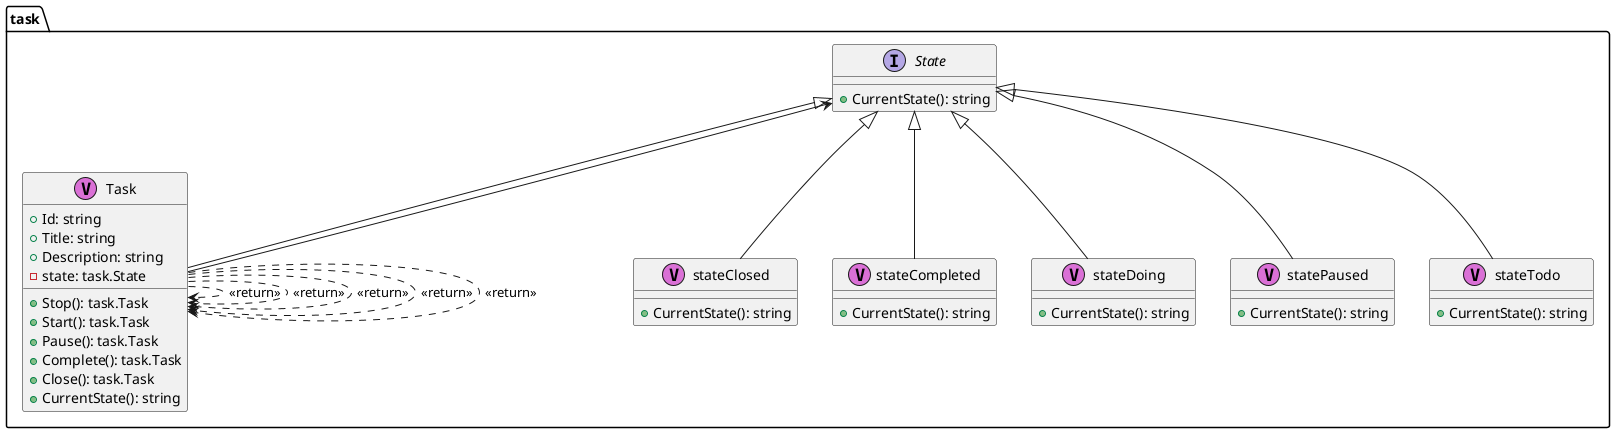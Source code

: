 @startuml
package "task" {
	interface "State" as task.State {
		+CurrentState(): string
	}
}



package "task" {
	class "Task" as task.Task <<V,Orchid>> {
		+Id: string
		+Title: string
		+Description: string
		-state: task.State
		+Stop(): task.Task
		+Start(): task.Task
		+Pause(): task.Task
		+Complete(): task.Task
		+Close(): task.Task
		+CurrentState(): string
	}
}

	task.Task --> task.State

	task.Task ..> task.Task : <<return>> 
	task.Task ..> task.Task : <<return>> 
	task.Task ..> task.Task : <<return>> 
	task.Task ..> task.Task : <<return>> 
	task.Task ..> task.Task : <<return>> 

package "task" {
	class "stateClosed" as task.stateClosed <<V,Orchid>> {
		+CurrentState(): string
	}
}



package "task" {
	class "stateCompleted" as task.stateCompleted <<V,Orchid>> {
		+CurrentState(): string
	}
}



package "task" {
	class "stateDoing" as task.stateDoing <<V,Orchid>> {
		+CurrentState(): string
	}
}



package "task" {
	class "statePaused" as task.statePaused <<V,Orchid>> {
		+CurrentState(): string
	}
}



package "task" {
	class "stateTodo" as task.stateTodo <<V,Orchid>> {
		+CurrentState(): string
	}
}



	task.Task -up-|> task.State
	task.stateClosed -up-|> task.State
	task.stateCompleted -up-|> task.State
	task.stateDoing -up-|> task.State
	task.statePaused -up-|> task.State
	task.stateTodo -up-|> task.State
@enduml
